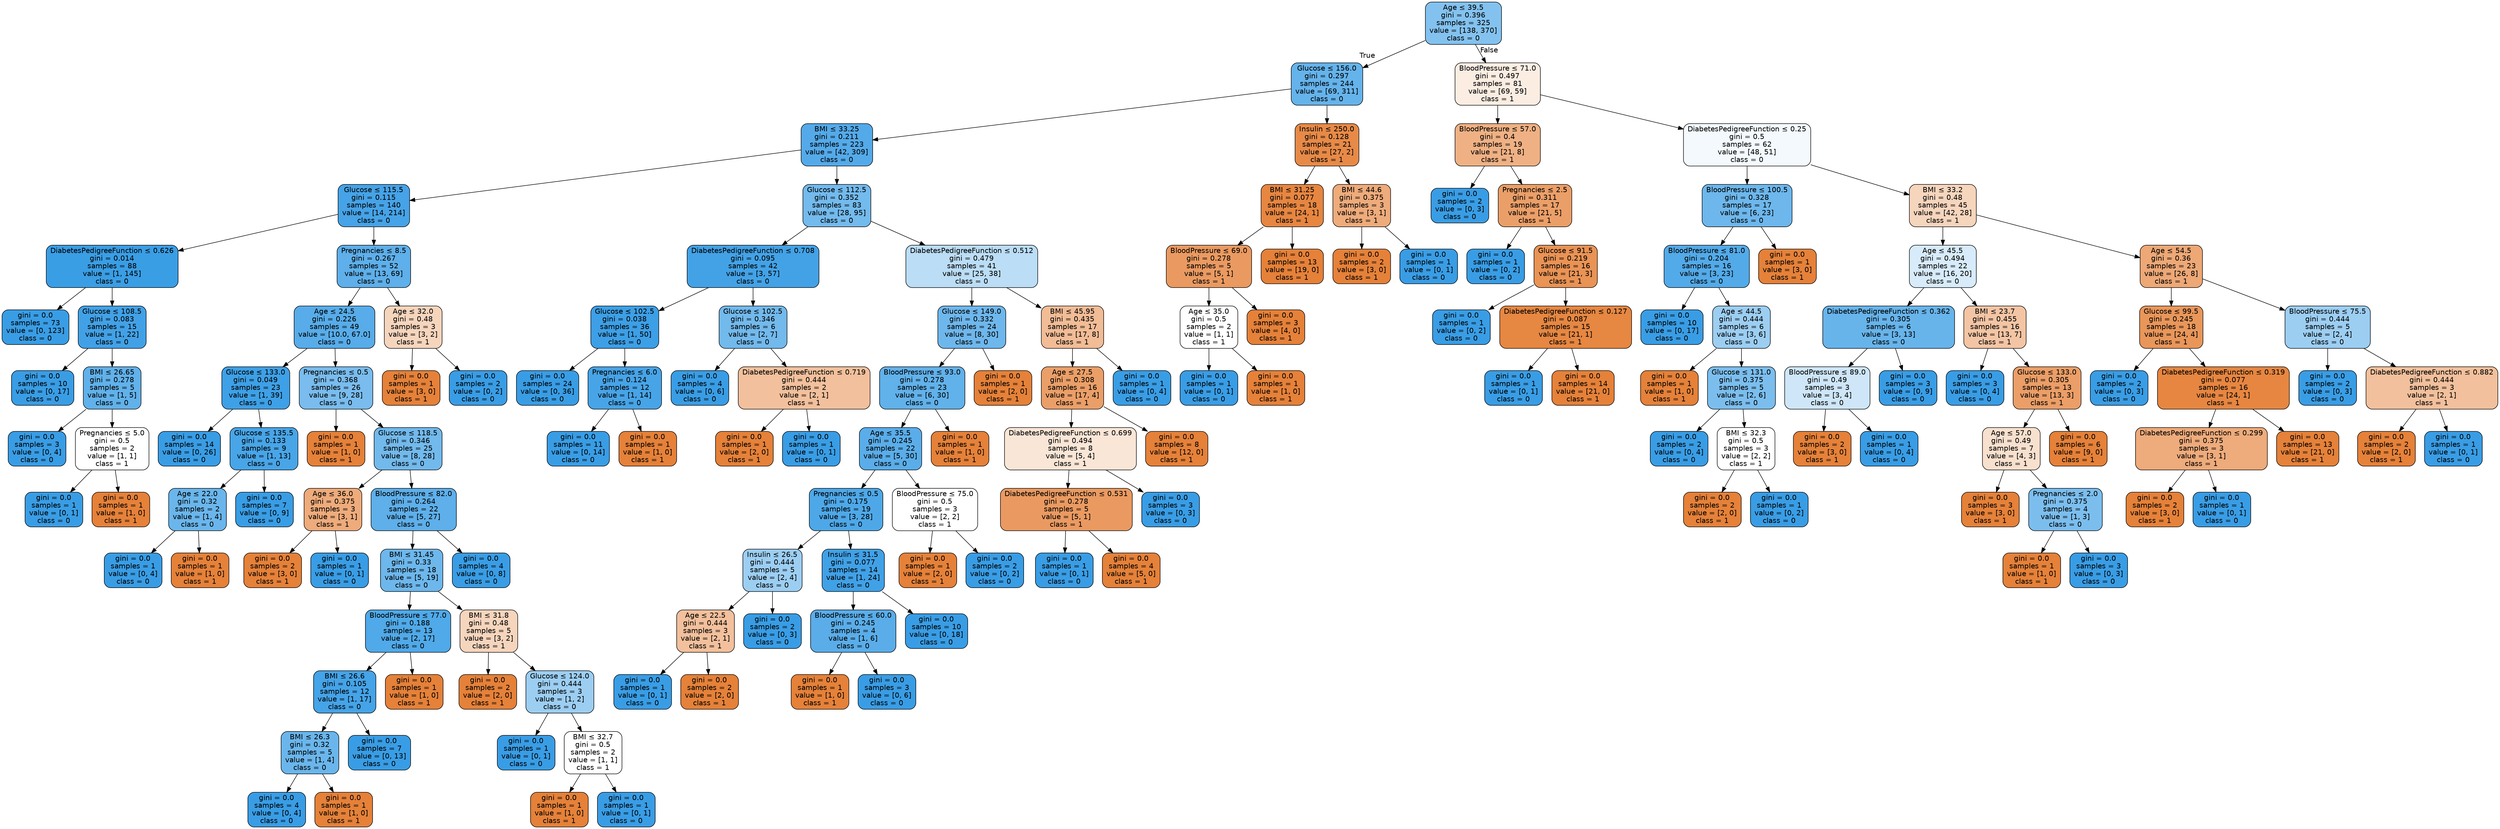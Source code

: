 digraph Tree {
node [shape=box, style="filled, rounded", color="black", fontname="helvetica"] ;
edge [fontname="helvetica"] ;
0 [label=<Age &le; 39.5<br/>gini = 0.396<br/>samples = 325<br/>value = [138, 370]<br/>class = 0>, fillcolor="#83c2ef"] ;
1 [label=<Glucose &le; 156.0<br/>gini = 0.297<br/>samples = 244<br/>value = [69, 311]<br/>class = 0>, fillcolor="#65b3eb"] ;
0 -> 1 [labeldistance=2.5, labelangle=45, headlabel="True"] ;
2 [label=<BMI &le; 33.25<br/>gini = 0.211<br/>samples = 223<br/>value = [42, 309]<br/>class = 0>, fillcolor="#54aae9"] ;
1 -> 2 ;
3 [label=<Glucose &le; 115.5<br/>gini = 0.115<br/>samples = 140<br/>value = [14, 214]<br/>class = 0>, fillcolor="#46a3e7"] ;
2 -> 3 ;
4 [label=<DiabetesPedigreeFunction &le; 0.626<br/>gini = 0.014<br/>samples = 88<br/>value = [1, 145]<br/>class = 0>, fillcolor="#3a9ee5"] ;
3 -> 4 ;
5 [label=<gini = 0.0<br/>samples = 73<br/>value = [0, 123]<br/>class = 0>, fillcolor="#399de5"] ;
4 -> 5 ;
6 [label=<Glucose &le; 108.5<br/>gini = 0.083<br/>samples = 15<br/>value = [1, 22]<br/>class = 0>, fillcolor="#42a1e6"] ;
4 -> 6 ;
7 [label=<gini = 0.0<br/>samples = 10<br/>value = [0, 17]<br/>class = 0>, fillcolor="#399de5"] ;
6 -> 7 ;
8 [label=<BMI &le; 26.65<br/>gini = 0.278<br/>samples = 5<br/>value = [1, 5]<br/>class = 0>, fillcolor="#61b1ea"] ;
6 -> 8 ;
9 [label=<gini = 0.0<br/>samples = 3<br/>value = [0, 4]<br/>class = 0>, fillcolor="#399de5"] ;
8 -> 9 ;
10 [label=<Pregnancies &le; 5.0<br/>gini = 0.5<br/>samples = 2<br/>value = [1, 1]<br/>class = 1>, fillcolor="#ffffff"] ;
8 -> 10 ;
11 [label=<gini = 0.0<br/>samples = 1<br/>value = [0, 1]<br/>class = 0>, fillcolor="#399de5"] ;
10 -> 11 ;
12 [label=<gini = 0.0<br/>samples = 1<br/>value = [1, 0]<br/>class = 1>, fillcolor="#e58139"] ;
10 -> 12 ;
13 [label=<Pregnancies &le; 8.5<br/>gini = 0.267<br/>samples = 52<br/>value = [13, 69]<br/>class = 0>, fillcolor="#5eafea"] ;
3 -> 13 ;
14 [label=<Age &le; 24.5<br/>gini = 0.226<br/>samples = 49<br/>value = [10.0, 67.0]<br/>class = 0>, fillcolor="#57ace9"] ;
13 -> 14 ;
15 [label=<Glucose &le; 133.0<br/>gini = 0.049<br/>samples = 23<br/>value = [1, 39]<br/>class = 0>, fillcolor="#3ea0e6"] ;
14 -> 15 ;
16 [label=<gini = 0.0<br/>samples = 14<br/>value = [0, 26]<br/>class = 0>, fillcolor="#399de5"] ;
15 -> 16 ;
17 [label=<Glucose &le; 135.5<br/>gini = 0.133<br/>samples = 9<br/>value = [1, 13]<br/>class = 0>, fillcolor="#48a5e7"] ;
15 -> 17 ;
18 [label=<Age &le; 22.0<br/>gini = 0.32<br/>samples = 2<br/>value = [1, 4]<br/>class = 0>, fillcolor="#6ab6ec"] ;
17 -> 18 ;
19 [label=<gini = 0.0<br/>samples = 1<br/>value = [0, 4]<br/>class = 0>, fillcolor="#399de5"] ;
18 -> 19 ;
20 [label=<gini = 0.0<br/>samples = 1<br/>value = [1, 0]<br/>class = 1>, fillcolor="#e58139"] ;
18 -> 20 ;
21 [label=<gini = 0.0<br/>samples = 7<br/>value = [0, 9]<br/>class = 0>, fillcolor="#399de5"] ;
17 -> 21 ;
22 [label=<Pregnancies &le; 0.5<br/>gini = 0.368<br/>samples = 26<br/>value = [9, 28]<br/>class = 0>, fillcolor="#79bced"] ;
14 -> 22 ;
23 [label=<gini = 0.0<br/>samples = 1<br/>value = [1, 0]<br/>class = 1>, fillcolor="#e58139"] ;
22 -> 23 ;
24 [label=<Glucose &le; 118.5<br/>gini = 0.346<br/>samples = 25<br/>value = [8, 28]<br/>class = 0>, fillcolor="#72b9ec"] ;
22 -> 24 ;
25 [label=<Age &le; 36.0<br/>gini = 0.375<br/>samples = 3<br/>value = [3, 1]<br/>class = 1>, fillcolor="#eeab7b"] ;
24 -> 25 ;
26 [label=<gini = 0.0<br/>samples = 2<br/>value = [3, 0]<br/>class = 1>, fillcolor="#e58139"] ;
25 -> 26 ;
27 [label=<gini = 0.0<br/>samples = 1<br/>value = [0, 1]<br/>class = 0>, fillcolor="#399de5"] ;
25 -> 27 ;
28 [label=<BloodPressure &le; 82.0<br/>gini = 0.264<br/>samples = 22<br/>value = [5, 27]<br/>class = 0>, fillcolor="#5eafea"] ;
24 -> 28 ;
29 [label=<BMI &le; 31.45<br/>gini = 0.33<br/>samples = 18<br/>value = [5, 19]<br/>class = 0>, fillcolor="#6db7ec"] ;
28 -> 29 ;
30 [label=<BloodPressure &le; 77.0<br/>gini = 0.188<br/>samples = 13<br/>value = [2, 17]<br/>class = 0>, fillcolor="#50a9e8"] ;
29 -> 30 ;
31 [label=<BMI &le; 26.6<br/>gini = 0.105<br/>samples = 12<br/>value = [1, 17]<br/>class = 0>, fillcolor="#45a3e7"] ;
30 -> 31 ;
32 [label=<BMI &le; 26.3<br/>gini = 0.32<br/>samples = 5<br/>value = [1, 4]<br/>class = 0>, fillcolor="#6ab6ec"] ;
31 -> 32 ;
33 [label=<gini = 0.0<br/>samples = 4<br/>value = [0, 4]<br/>class = 0>, fillcolor="#399de5"] ;
32 -> 33 ;
34 [label=<gini = 0.0<br/>samples = 1<br/>value = [1, 0]<br/>class = 1>, fillcolor="#e58139"] ;
32 -> 34 ;
35 [label=<gini = 0.0<br/>samples = 7<br/>value = [0, 13]<br/>class = 0>, fillcolor="#399de5"] ;
31 -> 35 ;
36 [label=<gini = 0.0<br/>samples = 1<br/>value = [1, 0]<br/>class = 1>, fillcolor="#e58139"] ;
30 -> 36 ;
37 [label=<BMI &le; 31.8<br/>gini = 0.48<br/>samples = 5<br/>value = [3, 2]<br/>class = 1>, fillcolor="#f6d5bd"] ;
29 -> 37 ;
38 [label=<gini = 0.0<br/>samples = 2<br/>value = [2, 0]<br/>class = 1>, fillcolor="#e58139"] ;
37 -> 38 ;
39 [label=<Glucose &le; 124.0<br/>gini = 0.444<br/>samples = 3<br/>value = [1, 2]<br/>class = 0>, fillcolor="#9ccef2"] ;
37 -> 39 ;
40 [label=<gini = 0.0<br/>samples = 1<br/>value = [0, 1]<br/>class = 0>, fillcolor="#399de5"] ;
39 -> 40 ;
41 [label=<BMI &le; 32.7<br/>gini = 0.5<br/>samples = 2<br/>value = [1, 1]<br/>class = 1>, fillcolor="#ffffff"] ;
39 -> 41 ;
42 [label=<gini = 0.0<br/>samples = 1<br/>value = [1, 0]<br/>class = 1>, fillcolor="#e58139"] ;
41 -> 42 ;
43 [label=<gini = 0.0<br/>samples = 1<br/>value = [0, 1]<br/>class = 0>, fillcolor="#399de5"] ;
41 -> 43 ;
44 [label=<gini = 0.0<br/>samples = 4<br/>value = [0, 8]<br/>class = 0>, fillcolor="#399de5"] ;
28 -> 44 ;
45 [label=<Age &le; 32.0<br/>gini = 0.48<br/>samples = 3<br/>value = [3, 2]<br/>class = 1>, fillcolor="#f6d5bd"] ;
13 -> 45 ;
46 [label=<gini = 0.0<br/>samples = 1<br/>value = [3, 0]<br/>class = 1>, fillcolor="#e58139"] ;
45 -> 46 ;
47 [label=<gini = 0.0<br/>samples = 2<br/>value = [0, 2]<br/>class = 0>, fillcolor="#399de5"] ;
45 -> 47 ;
48 [label=<Glucose &le; 112.5<br/>gini = 0.352<br/>samples = 83<br/>value = [28, 95]<br/>class = 0>, fillcolor="#73baed"] ;
2 -> 48 ;
49 [label=<DiabetesPedigreeFunction &le; 0.708<br/>gini = 0.095<br/>samples = 42<br/>value = [3, 57]<br/>class = 0>, fillcolor="#43a2e6"] ;
48 -> 49 ;
50 [label=<Glucose &le; 102.5<br/>gini = 0.038<br/>samples = 36<br/>value = [1, 50]<br/>class = 0>, fillcolor="#3d9fe6"] ;
49 -> 50 ;
51 [label=<gini = 0.0<br/>samples = 24<br/>value = [0, 36]<br/>class = 0>, fillcolor="#399de5"] ;
50 -> 51 ;
52 [label=<Pregnancies &le; 6.0<br/>gini = 0.124<br/>samples = 12<br/>value = [1, 14]<br/>class = 0>, fillcolor="#47a4e7"] ;
50 -> 52 ;
53 [label=<gini = 0.0<br/>samples = 11<br/>value = [0, 14]<br/>class = 0>, fillcolor="#399de5"] ;
52 -> 53 ;
54 [label=<gini = 0.0<br/>samples = 1<br/>value = [1, 0]<br/>class = 1>, fillcolor="#e58139"] ;
52 -> 54 ;
55 [label=<Glucose &le; 102.5<br/>gini = 0.346<br/>samples = 6<br/>value = [2, 7]<br/>class = 0>, fillcolor="#72b9ec"] ;
49 -> 55 ;
56 [label=<gini = 0.0<br/>samples = 4<br/>value = [0, 6]<br/>class = 0>, fillcolor="#399de5"] ;
55 -> 56 ;
57 [label=<DiabetesPedigreeFunction &le; 0.719<br/>gini = 0.444<br/>samples = 2<br/>value = [2, 1]<br/>class = 1>, fillcolor="#f2c09c"] ;
55 -> 57 ;
58 [label=<gini = 0.0<br/>samples = 1<br/>value = [2, 0]<br/>class = 1>, fillcolor="#e58139"] ;
57 -> 58 ;
59 [label=<gini = 0.0<br/>samples = 1<br/>value = [0, 1]<br/>class = 0>, fillcolor="#399de5"] ;
57 -> 59 ;
60 [label=<DiabetesPedigreeFunction &le; 0.512<br/>gini = 0.479<br/>samples = 41<br/>value = [25, 38]<br/>class = 0>, fillcolor="#bbddf6"] ;
48 -> 60 ;
61 [label=<Glucose &le; 149.0<br/>gini = 0.332<br/>samples = 24<br/>value = [8, 30]<br/>class = 0>, fillcolor="#6eb7ec"] ;
60 -> 61 ;
62 [label=<BloodPressure &le; 93.0<br/>gini = 0.278<br/>samples = 23<br/>value = [6, 30]<br/>class = 0>, fillcolor="#61b1ea"] ;
61 -> 62 ;
63 [label=<Age &le; 35.5<br/>gini = 0.245<br/>samples = 22<br/>value = [5, 30]<br/>class = 0>, fillcolor="#5aade9"] ;
62 -> 63 ;
64 [label=<Pregnancies &le; 0.5<br/>gini = 0.175<br/>samples = 19<br/>value = [3, 28]<br/>class = 0>, fillcolor="#4ea8e8"] ;
63 -> 64 ;
65 [label=<Insulin &le; 26.5<br/>gini = 0.444<br/>samples = 5<br/>value = [2, 4]<br/>class = 0>, fillcolor="#9ccef2"] ;
64 -> 65 ;
66 [label=<Age &le; 22.5<br/>gini = 0.444<br/>samples = 3<br/>value = [2, 1]<br/>class = 1>, fillcolor="#f2c09c"] ;
65 -> 66 ;
67 [label=<gini = 0.0<br/>samples = 1<br/>value = [0, 1]<br/>class = 0>, fillcolor="#399de5"] ;
66 -> 67 ;
68 [label=<gini = 0.0<br/>samples = 2<br/>value = [2, 0]<br/>class = 1>, fillcolor="#e58139"] ;
66 -> 68 ;
69 [label=<gini = 0.0<br/>samples = 2<br/>value = [0, 3]<br/>class = 0>, fillcolor="#399de5"] ;
65 -> 69 ;
70 [label=<Insulin &le; 31.5<br/>gini = 0.077<br/>samples = 14<br/>value = [1, 24]<br/>class = 0>, fillcolor="#41a1e6"] ;
64 -> 70 ;
71 [label=<BloodPressure &le; 60.0<br/>gini = 0.245<br/>samples = 4<br/>value = [1, 6]<br/>class = 0>, fillcolor="#5aade9"] ;
70 -> 71 ;
72 [label=<gini = 0.0<br/>samples = 1<br/>value = [1, 0]<br/>class = 1>, fillcolor="#e58139"] ;
71 -> 72 ;
73 [label=<gini = 0.0<br/>samples = 3<br/>value = [0, 6]<br/>class = 0>, fillcolor="#399de5"] ;
71 -> 73 ;
74 [label=<gini = 0.0<br/>samples = 10<br/>value = [0, 18]<br/>class = 0>, fillcolor="#399de5"] ;
70 -> 74 ;
75 [label=<BloodPressure &le; 75.0<br/>gini = 0.5<br/>samples = 3<br/>value = [2, 2]<br/>class = 1>, fillcolor="#ffffff"] ;
63 -> 75 ;
76 [label=<gini = 0.0<br/>samples = 1<br/>value = [2, 0]<br/>class = 1>, fillcolor="#e58139"] ;
75 -> 76 ;
77 [label=<gini = 0.0<br/>samples = 2<br/>value = [0, 2]<br/>class = 0>, fillcolor="#399de5"] ;
75 -> 77 ;
78 [label=<gini = 0.0<br/>samples = 1<br/>value = [1, 0]<br/>class = 1>, fillcolor="#e58139"] ;
62 -> 78 ;
79 [label=<gini = 0.0<br/>samples = 1<br/>value = [2, 0]<br/>class = 1>, fillcolor="#e58139"] ;
61 -> 79 ;
80 [label=<BMI &le; 45.95<br/>gini = 0.435<br/>samples = 17<br/>value = [17, 8]<br/>class = 1>, fillcolor="#f1bc96"] ;
60 -> 80 ;
81 [label=<Age &le; 27.5<br/>gini = 0.308<br/>samples = 16<br/>value = [17, 4]<br/>class = 1>, fillcolor="#eb9f68"] ;
80 -> 81 ;
82 [label=<DiabetesPedigreeFunction &le; 0.699<br/>gini = 0.494<br/>samples = 8<br/>value = [5, 4]<br/>class = 1>, fillcolor="#fae6d7"] ;
81 -> 82 ;
83 [label=<DiabetesPedigreeFunction &le; 0.531<br/>gini = 0.278<br/>samples = 5<br/>value = [5, 1]<br/>class = 1>, fillcolor="#ea9a61"] ;
82 -> 83 ;
84 [label=<gini = 0.0<br/>samples = 1<br/>value = [0, 1]<br/>class = 0>, fillcolor="#399de5"] ;
83 -> 84 ;
85 [label=<gini = 0.0<br/>samples = 4<br/>value = [5, 0]<br/>class = 1>, fillcolor="#e58139"] ;
83 -> 85 ;
86 [label=<gini = 0.0<br/>samples = 3<br/>value = [0, 3]<br/>class = 0>, fillcolor="#399de5"] ;
82 -> 86 ;
87 [label=<gini = 0.0<br/>samples = 8<br/>value = [12, 0]<br/>class = 1>, fillcolor="#e58139"] ;
81 -> 87 ;
88 [label=<gini = 0.0<br/>samples = 1<br/>value = [0, 4]<br/>class = 0>, fillcolor="#399de5"] ;
80 -> 88 ;
89 [label=<Insulin &le; 250.0<br/>gini = 0.128<br/>samples = 21<br/>value = [27, 2]<br/>class = 1>, fillcolor="#e78a48"] ;
1 -> 89 ;
90 [label=<BMI &le; 31.25<br/>gini = 0.077<br/>samples = 18<br/>value = [24, 1]<br/>class = 1>, fillcolor="#e68641"] ;
89 -> 90 ;
91 [label=<BloodPressure &le; 69.0<br/>gini = 0.278<br/>samples = 5<br/>value = [5, 1]<br/>class = 1>, fillcolor="#ea9a61"] ;
90 -> 91 ;
92 [label=<Age &le; 35.0<br/>gini = 0.5<br/>samples = 2<br/>value = [1, 1]<br/>class = 1>, fillcolor="#ffffff"] ;
91 -> 92 ;
93 [label=<gini = 0.0<br/>samples = 1<br/>value = [0, 1]<br/>class = 0>, fillcolor="#399de5"] ;
92 -> 93 ;
94 [label=<gini = 0.0<br/>samples = 1<br/>value = [1, 0]<br/>class = 1>, fillcolor="#e58139"] ;
92 -> 94 ;
95 [label=<gini = 0.0<br/>samples = 3<br/>value = [4, 0]<br/>class = 1>, fillcolor="#e58139"] ;
91 -> 95 ;
96 [label=<gini = 0.0<br/>samples = 13<br/>value = [19, 0]<br/>class = 1>, fillcolor="#e58139"] ;
90 -> 96 ;
97 [label=<BMI &le; 44.6<br/>gini = 0.375<br/>samples = 3<br/>value = [3, 1]<br/>class = 1>, fillcolor="#eeab7b"] ;
89 -> 97 ;
98 [label=<gini = 0.0<br/>samples = 2<br/>value = [3, 0]<br/>class = 1>, fillcolor="#e58139"] ;
97 -> 98 ;
99 [label=<gini = 0.0<br/>samples = 1<br/>value = [0, 1]<br/>class = 0>, fillcolor="#399de5"] ;
97 -> 99 ;
100 [label=<BloodPressure &le; 71.0<br/>gini = 0.497<br/>samples = 81<br/>value = [69, 59]<br/>class = 1>, fillcolor="#fbede2"] ;
0 -> 100 [labeldistance=2.5, labelangle=-45, headlabel="False"] ;
101 [label=<BloodPressure &le; 57.0<br/>gini = 0.4<br/>samples = 19<br/>value = [21, 8]<br/>class = 1>, fillcolor="#efb184"] ;
100 -> 101 ;
102 [label=<gini = 0.0<br/>samples = 2<br/>value = [0, 3]<br/>class = 0>, fillcolor="#399de5"] ;
101 -> 102 ;
103 [label=<Pregnancies &le; 2.5<br/>gini = 0.311<br/>samples = 17<br/>value = [21, 5]<br/>class = 1>, fillcolor="#eb9f68"] ;
101 -> 103 ;
104 [label=<gini = 0.0<br/>samples = 1<br/>value = [0, 2]<br/>class = 0>, fillcolor="#399de5"] ;
103 -> 104 ;
105 [label=<Glucose &le; 91.5<br/>gini = 0.219<br/>samples = 16<br/>value = [21, 3]<br/>class = 1>, fillcolor="#e99355"] ;
103 -> 105 ;
106 [label=<gini = 0.0<br/>samples = 1<br/>value = [0, 2]<br/>class = 0>, fillcolor="#399de5"] ;
105 -> 106 ;
107 [label=<DiabetesPedigreeFunction &le; 0.127<br/>gini = 0.087<br/>samples = 15<br/>value = [21, 1]<br/>class = 1>, fillcolor="#e68742"] ;
105 -> 107 ;
108 [label=<gini = 0.0<br/>samples = 1<br/>value = [0, 1]<br/>class = 0>, fillcolor="#399de5"] ;
107 -> 108 ;
109 [label=<gini = 0.0<br/>samples = 14<br/>value = [21, 0]<br/>class = 1>, fillcolor="#e58139"] ;
107 -> 109 ;
110 [label=<DiabetesPedigreeFunction &le; 0.25<br/>gini = 0.5<br/>samples = 62<br/>value = [48, 51]<br/>class = 0>, fillcolor="#f3f9fd"] ;
100 -> 110 ;
111 [label=<BloodPressure &le; 100.5<br/>gini = 0.328<br/>samples = 17<br/>value = [6, 23]<br/>class = 0>, fillcolor="#6db7ec"] ;
110 -> 111 ;
112 [label=<BloodPressure &le; 81.0<br/>gini = 0.204<br/>samples = 16<br/>value = [3, 23]<br/>class = 0>, fillcolor="#53aae8"] ;
111 -> 112 ;
113 [label=<gini = 0.0<br/>samples = 10<br/>value = [0, 17]<br/>class = 0>, fillcolor="#399de5"] ;
112 -> 113 ;
114 [label=<Age &le; 44.5<br/>gini = 0.444<br/>samples = 6<br/>value = [3, 6]<br/>class = 0>, fillcolor="#9ccef2"] ;
112 -> 114 ;
115 [label=<gini = 0.0<br/>samples = 1<br/>value = [1, 0]<br/>class = 1>, fillcolor="#e58139"] ;
114 -> 115 ;
116 [label=<Glucose &le; 131.0<br/>gini = 0.375<br/>samples = 5<br/>value = [2, 6]<br/>class = 0>, fillcolor="#7bbeee"] ;
114 -> 116 ;
117 [label=<gini = 0.0<br/>samples = 2<br/>value = [0, 4]<br/>class = 0>, fillcolor="#399de5"] ;
116 -> 117 ;
118 [label=<BMI &le; 32.3<br/>gini = 0.5<br/>samples = 3<br/>value = [2, 2]<br/>class = 1>, fillcolor="#ffffff"] ;
116 -> 118 ;
119 [label=<gini = 0.0<br/>samples = 2<br/>value = [2, 0]<br/>class = 1>, fillcolor="#e58139"] ;
118 -> 119 ;
120 [label=<gini = 0.0<br/>samples = 1<br/>value = [0, 2]<br/>class = 0>, fillcolor="#399de5"] ;
118 -> 120 ;
121 [label=<gini = 0.0<br/>samples = 1<br/>value = [3, 0]<br/>class = 1>, fillcolor="#e58139"] ;
111 -> 121 ;
122 [label=<BMI &le; 33.2<br/>gini = 0.48<br/>samples = 45<br/>value = [42, 28]<br/>class = 1>, fillcolor="#f6d5bd"] ;
110 -> 122 ;
123 [label=<Age &le; 45.5<br/>gini = 0.494<br/>samples = 22<br/>value = [16, 20]<br/>class = 0>, fillcolor="#d7ebfa"] ;
122 -> 123 ;
124 [label=<DiabetesPedigreeFunction &le; 0.362<br/>gini = 0.305<br/>samples = 6<br/>value = [3, 13]<br/>class = 0>, fillcolor="#67b4eb"] ;
123 -> 124 ;
125 [label=<BloodPressure &le; 89.0<br/>gini = 0.49<br/>samples = 3<br/>value = [3, 4]<br/>class = 0>, fillcolor="#cee6f8"] ;
124 -> 125 ;
126 [label=<gini = 0.0<br/>samples = 2<br/>value = [3, 0]<br/>class = 1>, fillcolor="#e58139"] ;
125 -> 126 ;
127 [label=<gini = 0.0<br/>samples = 1<br/>value = [0, 4]<br/>class = 0>, fillcolor="#399de5"] ;
125 -> 127 ;
128 [label=<gini = 0.0<br/>samples = 3<br/>value = [0, 9]<br/>class = 0>, fillcolor="#399de5"] ;
124 -> 128 ;
129 [label=<BMI &le; 23.7<br/>gini = 0.455<br/>samples = 16<br/>value = [13, 7]<br/>class = 1>, fillcolor="#f3c5a4"] ;
123 -> 129 ;
130 [label=<gini = 0.0<br/>samples = 3<br/>value = [0, 4]<br/>class = 0>, fillcolor="#399de5"] ;
129 -> 130 ;
131 [label=<Glucose &le; 133.0<br/>gini = 0.305<br/>samples = 13<br/>value = [13, 3]<br/>class = 1>, fillcolor="#eb9e67"] ;
129 -> 131 ;
132 [label=<Age &le; 57.0<br/>gini = 0.49<br/>samples = 7<br/>value = [4, 3]<br/>class = 1>, fillcolor="#f8e0ce"] ;
131 -> 132 ;
133 [label=<gini = 0.0<br/>samples = 3<br/>value = [3, 0]<br/>class = 1>, fillcolor="#e58139"] ;
132 -> 133 ;
134 [label=<Pregnancies &le; 2.0<br/>gini = 0.375<br/>samples = 4<br/>value = [1, 3]<br/>class = 0>, fillcolor="#7bbeee"] ;
132 -> 134 ;
135 [label=<gini = 0.0<br/>samples = 1<br/>value = [1, 0]<br/>class = 1>, fillcolor="#e58139"] ;
134 -> 135 ;
136 [label=<gini = 0.0<br/>samples = 3<br/>value = [0, 3]<br/>class = 0>, fillcolor="#399de5"] ;
134 -> 136 ;
137 [label=<gini = 0.0<br/>samples = 6<br/>value = [9, 0]<br/>class = 1>, fillcolor="#e58139"] ;
131 -> 137 ;
138 [label=<Age &le; 54.5<br/>gini = 0.36<br/>samples = 23<br/>value = [26, 8]<br/>class = 1>, fillcolor="#eda876"] ;
122 -> 138 ;
139 [label=<Glucose &le; 99.5<br/>gini = 0.245<br/>samples = 18<br/>value = [24, 4]<br/>class = 1>, fillcolor="#e9965a"] ;
138 -> 139 ;
140 [label=<gini = 0.0<br/>samples = 2<br/>value = [0, 3]<br/>class = 0>, fillcolor="#399de5"] ;
139 -> 140 ;
141 [label=<DiabetesPedigreeFunction &le; 0.319<br/>gini = 0.077<br/>samples = 16<br/>value = [24, 1]<br/>class = 1>, fillcolor="#e68641"] ;
139 -> 141 ;
142 [label=<DiabetesPedigreeFunction &le; 0.299<br/>gini = 0.375<br/>samples = 3<br/>value = [3, 1]<br/>class = 1>, fillcolor="#eeab7b"] ;
141 -> 142 ;
143 [label=<gini = 0.0<br/>samples = 2<br/>value = [3, 0]<br/>class = 1>, fillcolor="#e58139"] ;
142 -> 143 ;
144 [label=<gini = 0.0<br/>samples = 1<br/>value = [0, 1]<br/>class = 0>, fillcolor="#399de5"] ;
142 -> 144 ;
145 [label=<gini = 0.0<br/>samples = 13<br/>value = [21, 0]<br/>class = 1>, fillcolor="#e58139"] ;
141 -> 145 ;
146 [label=<BloodPressure &le; 75.5<br/>gini = 0.444<br/>samples = 5<br/>value = [2, 4]<br/>class = 0>, fillcolor="#9ccef2"] ;
138 -> 146 ;
147 [label=<gini = 0.0<br/>samples = 2<br/>value = [0, 3]<br/>class = 0>, fillcolor="#399de5"] ;
146 -> 147 ;
148 [label=<DiabetesPedigreeFunction &le; 0.882<br/>gini = 0.444<br/>samples = 3<br/>value = [2, 1]<br/>class = 1>, fillcolor="#f2c09c"] ;
146 -> 148 ;
149 [label=<gini = 0.0<br/>samples = 2<br/>value = [2, 0]<br/>class = 1>, fillcolor="#e58139"] ;
148 -> 149 ;
150 [label=<gini = 0.0<br/>samples = 1<br/>value = [0, 1]<br/>class = 0>, fillcolor="#399de5"] ;
148 -> 150 ;
}